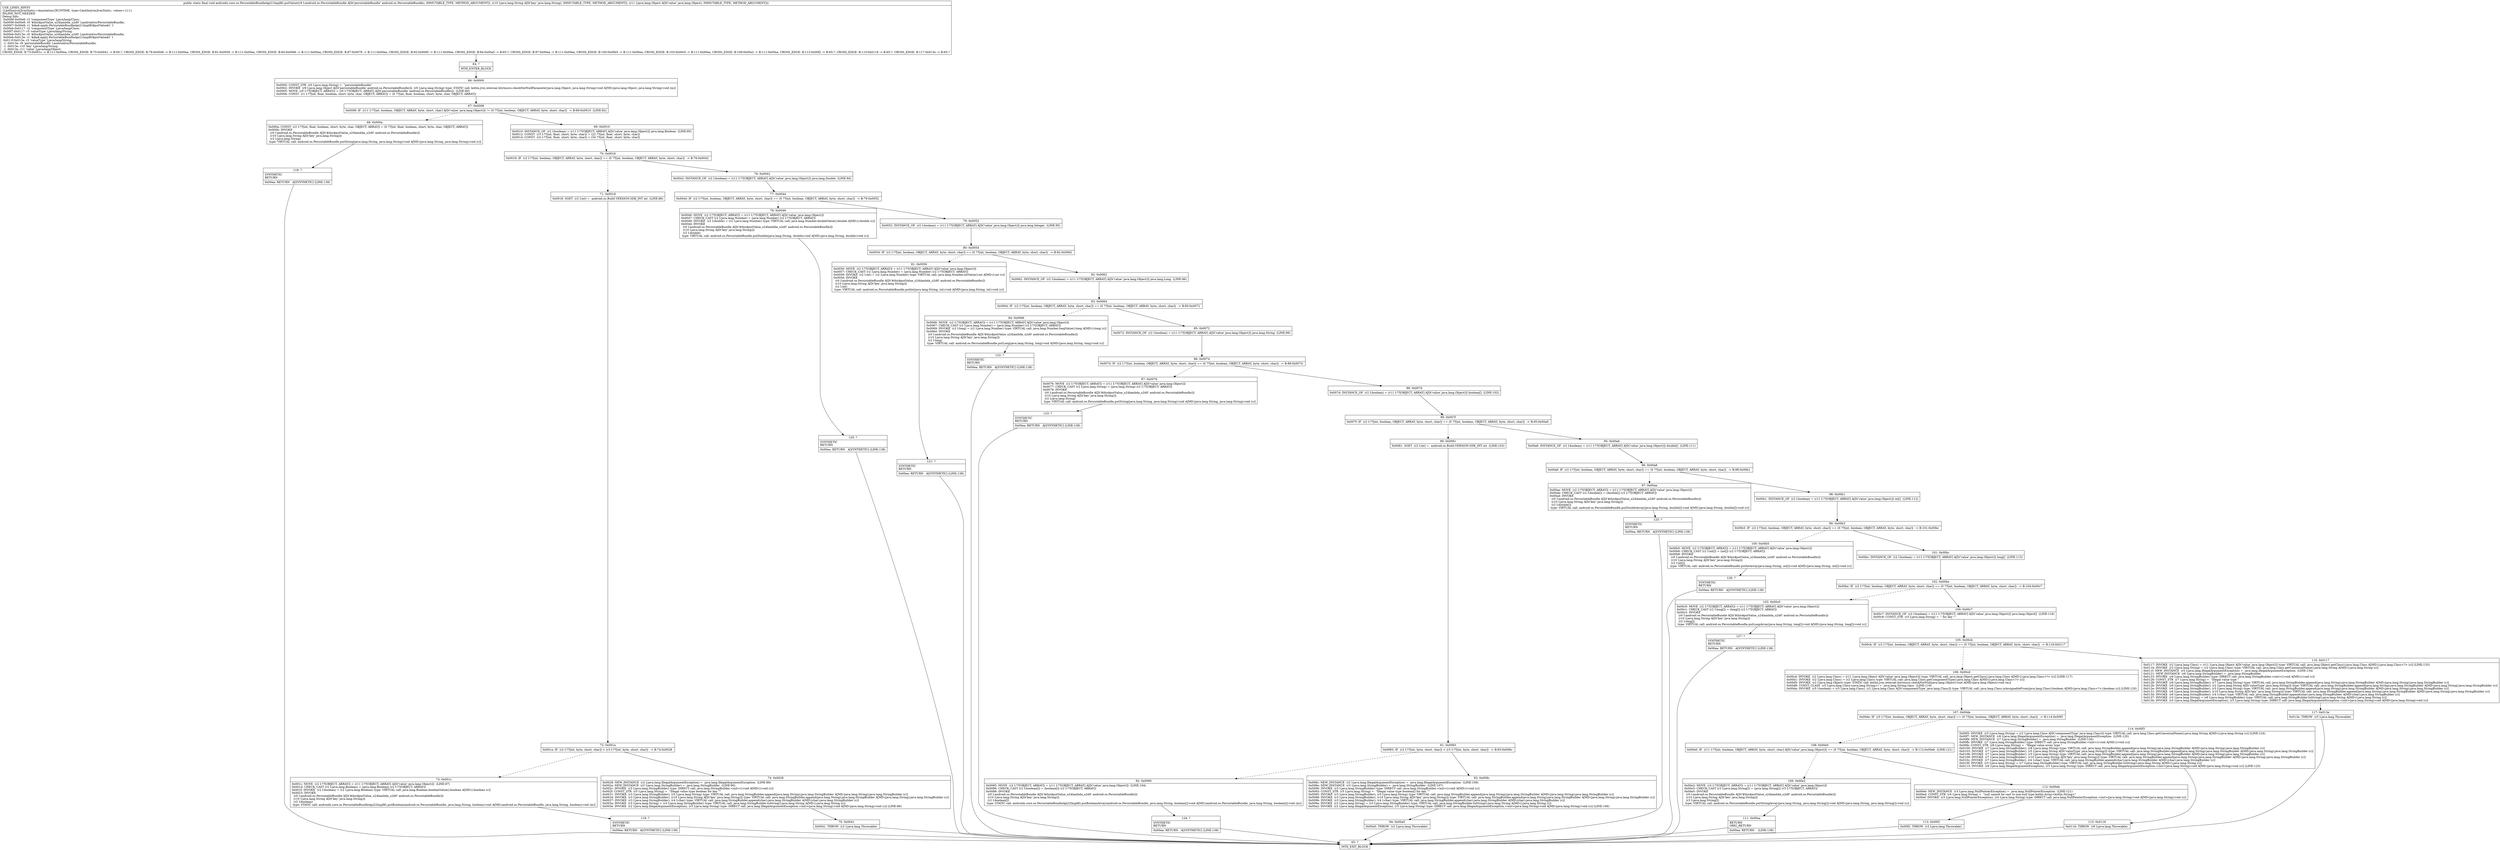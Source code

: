 digraph "CFG forandroidx.core.os.PersistableBundleApi21ImplKt.putValue(Landroid\/os\/PersistableBundle;Ljava\/lang\/String;Ljava\/lang\/Object;)V" {
Node_64 [shape=record,label="{64\:\ ?|MTH_ENTER_BLOCK\l}"];
Node_66 [shape=record,label="{66\:\ 0x0000|0x0000: CONST_STR  (r0 I:java.lang.String) =  \"persistableBundle\" \l0x0002: INVOKE  (r9 I:java.lang.Object A[D('persistableBundle' android.os.PersistableBundle)]), (r0 I:java.lang.String) type: STATIC call: kotlin.jvm.internal.Intrinsics.checkNotNullParameter(java.lang.Object, java.lang.String):void A[MD:(java.lang.Object, java.lang.String):void (m)]\l0x0005: MOVE  (r0 I:??[OBJECT, ARRAY]) = (r9 I:??[OBJECT, ARRAY] A[D('persistableBundle' android.os.PersistableBundle)])  (LINE:80)\l0x0006: CONST  (r1 I:??[int, float, boolean, short, byte, char, OBJECT, ARRAY]) = (0 ??[int, float, boolean, short, byte, char, OBJECT, ARRAY]) \l}"];
Node_67 [shape=record,label="{67\:\ 0x0008|0x0008: IF  (r11 I:??[int, boolean, OBJECT, ARRAY, byte, short, char] A[D('value' java.lang.Object)]) != (0 ??[int, boolean, OBJECT, ARRAY, byte, short, char])  \-\> B:69:0x0010  (LINE:82)\l}"];
Node_68 [shape=record,label="{68\:\ 0x000a|0x000a: CONST  (r2 I:??[int, float, boolean, short, byte, char, OBJECT, ARRAY]) = (0 ??[int, float, boolean, short, byte, char, OBJECT, ARRAY]) \l0x000b: INVOKE  \l  (r0 I:android.os.PersistableBundle A[D('$this$putValue_u24lambda_u2d0' android.os.PersistableBundle)])\l  (r10 I:java.lang.String A[D('key' java.lang.String)])\l  (r2 I:java.lang.String)\l type: VIRTUAL call: android.os.PersistableBundle.putString(java.lang.String, java.lang.String):void A[MD:(java.lang.String, java.lang.String):void (c)]\l}"];
Node_118 [shape=record,label="{118\:\ ?|SYNTHETIC\lRETURN\l|0x00ea: RETURN   A[SYNTHETIC] (LINE:138)\l}"];
Node_65 [shape=record,label="{65\:\ ?|MTH_EXIT_BLOCK\l}"];
Node_69 [shape=record,label="{69\:\ 0x0010|0x0010: INSTANCE_OF  (r2 I:boolean) = (r11 I:??[OBJECT, ARRAY] A[D('value' java.lang.Object)]) java.lang.Boolean  (LINE:85)\l0x0012: CONST  (r3 I:??[int, float, short, byte, char]) = (22 ??[int, float, short, byte, char]) \l0x0014: CONST  (r4 I:??[int, float, short, byte, char]) = (34 ??[int, float, short, byte, char]) \l}"];
Node_70 [shape=record,label="{70\:\ 0x0016|0x0016: IF  (r2 I:??[int, boolean, OBJECT, ARRAY, byte, short, char]) == (0 ??[int, boolean, OBJECT, ARRAY, byte, short, char])  \-\> B:76:0x0042 \l}"];
Node_71 [shape=record,label="{71\:\ 0x0018|0x0018: SGET  (r2 I:int) =  android.os.Build.VERSION.SDK_INT int  (LINE:86)\l}"];
Node_72 [shape=record,label="{72\:\ 0x001a|0x001a: IF  (r2 I:??[int, byte, short, char]) \< (r3 I:??[int, byte, short, char])  \-\> B:74:0x0028 \l}"];
Node_73 [shape=record,label="{73\:\ 0x001c|0x001c: MOVE  (r2 I:??[OBJECT, ARRAY]) = (r11 I:??[OBJECT, ARRAY] A[D('value' java.lang.Object)])  (LINE:87)\l0x001d: CHECK_CAST (r2 I:java.lang.Boolean) = (java.lang.Boolean) (r2 I:??[OBJECT, ARRAY]) \l0x001f: INVOKE  (r2 I:boolean) = (r2 I:java.lang.Boolean) type: VIRTUAL call: java.lang.Boolean.booleanValue():boolean A[MD:():boolean (c)]\l0x0023: INVOKE  \l  (r0 I:android.os.PersistableBundle A[D('$this$putValue_u24lambda_u2d0' android.os.PersistableBundle)])\l  (r10 I:java.lang.String A[D('key' java.lang.String)])\l  (r2 I:boolean)\l type: STATIC call: androidx.core.os.PersistableBundleApi22ImplKt.putBoolean(android.os.PersistableBundle, java.lang.String, boolean):void A[MD:(android.os.PersistableBundle, java.lang.String, boolean):void (m)]\l}"];
Node_119 [shape=record,label="{119\:\ ?|SYNTHETIC\lRETURN\l|0x00ea: RETURN   A[SYNTHETIC] (LINE:138)\l}"];
Node_74 [shape=record,label="{74\:\ 0x0028|0x0028: NEW_INSTANCE  (r2 I:java.lang.IllegalArgumentException) =  java.lang.IllegalArgumentException  (LINE:89)\l0x002a: NEW_INSTANCE  (r3 I:java.lang.StringBuilder) =  java.lang.StringBuilder  (LINE:90)\l0x002c: INVOKE  (r3 I:java.lang.StringBuilder) type: DIRECT call: java.lang.StringBuilder.\<init\>():void A[MD:():void (c)]\l0x002f: CONST_STR  (r5 I:java.lang.String) =  \"Illegal value type boolean for key \"\" \l0x0031: INVOKE  (r3 I:java.lang.StringBuilder), (r5 I:java.lang.String) type: VIRTUAL call: java.lang.StringBuilder.append(java.lang.String):java.lang.StringBuilder A[MD:(java.lang.String):java.lang.StringBuilder (c)]\l0x0034: INVOKE  (r3 I:java.lang.StringBuilder), (r10 I:java.lang.String A[D('key' java.lang.String)]) type: VIRTUAL call: java.lang.StringBuilder.append(java.lang.String):java.lang.StringBuilder A[MD:(java.lang.String):java.lang.StringBuilder (c)]\l0x0037: INVOKE  (r3 I:java.lang.StringBuilder), (r4 I:char) type: VIRTUAL call: java.lang.StringBuilder.append(char):java.lang.StringBuilder A[MD:(char):java.lang.StringBuilder (c)]\l0x003a: INVOKE  (r3 I:java.lang.String) = (r3 I:java.lang.StringBuilder) type: VIRTUAL call: java.lang.StringBuilder.toString():java.lang.String A[MD:():java.lang.String (c)]\l0x003e: INVOKE  (r2 I:java.lang.IllegalArgumentException), (r3 I:java.lang.String) type: DIRECT call: java.lang.IllegalArgumentException.\<init\>(java.lang.String):void A[MD:(java.lang.String):void (c)] (LINE:89)\l}"];
Node_75 [shape=record,label="{75\:\ 0x0041|0x0041: THROW  (r2 I:java.lang.Throwable) \l}"];
Node_76 [shape=record,label="{76\:\ 0x0042|0x0042: INSTANCE_OF  (r2 I:boolean) = (r11 I:??[OBJECT, ARRAY] A[D('value' java.lang.Object)]) java.lang.Double  (LINE:94)\l}"];
Node_77 [shape=record,label="{77\:\ 0x0044|0x0044: IF  (r2 I:??[int, boolean, OBJECT, ARRAY, byte, short, char]) == (0 ??[int, boolean, OBJECT, ARRAY, byte, short, char])  \-\> B:79:0x0052 \l}"];
Node_78 [shape=record,label="{78\:\ 0x0046|0x0046: MOVE  (r2 I:??[OBJECT, ARRAY]) = (r11 I:??[OBJECT, ARRAY] A[D('value' java.lang.Object)]) \l0x0047: CHECK_CAST (r2 I:java.lang.Number) = (java.lang.Number) (r2 I:??[OBJECT, ARRAY]) \l0x0049: INVOKE  (r2 I:double) = (r2 I:java.lang.Number) type: VIRTUAL call: java.lang.Number.doubleValue():double A[MD:():double (c)]\l0x004d: INVOKE  \l  (r0 I:android.os.PersistableBundle A[D('$this$putValue_u24lambda_u2d0' android.os.PersistableBundle)])\l  (r10 I:java.lang.String A[D('key' java.lang.String)])\l  (r2 I:double)\l type: VIRTUAL call: android.os.PersistableBundle.putDouble(java.lang.String, double):void A[MD:(java.lang.String, double):void (c)]\l}"];
Node_120 [shape=record,label="{120\:\ ?|SYNTHETIC\lRETURN\l|0x00ea: RETURN   A[SYNTHETIC] (LINE:138)\l}"];
Node_79 [shape=record,label="{79\:\ 0x0052|0x0052: INSTANCE_OF  (r2 I:boolean) = (r11 I:??[OBJECT, ARRAY] A[D('value' java.lang.Object)]) java.lang.Integer  (LINE:95)\l}"];
Node_80 [shape=record,label="{80\:\ 0x0054|0x0054: IF  (r2 I:??[int, boolean, OBJECT, ARRAY, byte, short, char]) == (0 ??[int, boolean, OBJECT, ARRAY, byte, short, char])  \-\> B:82:0x0062 \l}"];
Node_81 [shape=record,label="{81\:\ 0x0056|0x0056: MOVE  (r2 I:??[OBJECT, ARRAY]) = (r11 I:??[OBJECT, ARRAY] A[D('value' java.lang.Object)]) \l0x0057: CHECK_CAST (r2 I:java.lang.Number) = (java.lang.Number) (r2 I:??[OBJECT, ARRAY]) \l0x0059: INVOKE  (r2 I:int) = (r2 I:java.lang.Number) type: VIRTUAL call: java.lang.Number.intValue():int A[MD:():int (c)]\l0x005d: INVOKE  \l  (r0 I:android.os.PersistableBundle A[D('$this$putValue_u24lambda_u2d0' android.os.PersistableBundle)])\l  (r10 I:java.lang.String A[D('key' java.lang.String)])\l  (r2 I:int)\l type: VIRTUAL call: android.os.PersistableBundle.putInt(java.lang.String, int):void A[MD:(java.lang.String, int):void (c)]\l}"];
Node_121 [shape=record,label="{121\:\ ?|SYNTHETIC\lRETURN\l|0x00ea: RETURN   A[SYNTHETIC] (LINE:138)\l}"];
Node_82 [shape=record,label="{82\:\ 0x0062|0x0062: INSTANCE_OF  (r2 I:boolean) = (r11 I:??[OBJECT, ARRAY] A[D('value' java.lang.Object)]) java.lang.Long  (LINE:96)\l}"];
Node_83 [shape=record,label="{83\:\ 0x0064|0x0064: IF  (r2 I:??[int, boolean, OBJECT, ARRAY, byte, short, char]) == (0 ??[int, boolean, OBJECT, ARRAY, byte, short, char])  \-\> B:85:0x0072 \l}"];
Node_84 [shape=record,label="{84\:\ 0x0066|0x0066: MOVE  (r2 I:??[OBJECT, ARRAY]) = (r11 I:??[OBJECT, ARRAY] A[D('value' java.lang.Object)]) \l0x0067: CHECK_CAST (r2 I:java.lang.Number) = (java.lang.Number) (r2 I:??[OBJECT, ARRAY]) \l0x0069: INVOKE  (r2 I:long) = (r2 I:java.lang.Number) type: VIRTUAL call: java.lang.Number.longValue():long A[MD:():long (c)]\l0x006d: INVOKE  \l  (r0 I:android.os.PersistableBundle A[D('$this$putValue_u24lambda_u2d0' android.os.PersistableBundle)])\l  (r10 I:java.lang.String A[D('key' java.lang.String)])\l  (r2 I:long)\l type: VIRTUAL call: android.os.PersistableBundle.putLong(java.lang.String, long):void A[MD:(java.lang.String, long):void (c)]\l}"];
Node_122 [shape=record,label="{122\:\ ?|SYNTHETIC\lRETURN\l|0x00ea: RETURN   A[SYNTHETIC] (LINE:138)\l}"];
Node_85 [shape=record,label="{85\:\ 0x0072|0x0072: INSTANCE_OF  (r2 I:boolean) = (r11 I:??[OBJECT, ARRAY] A[D('value' java.lang.Object)]) java.lang.String  (LINE:99)\l}"];
Node_86 [shape=record,label="{86\:\ 0x0074|0x0074: IF  (r2 I:??[int, boolean, OBJECT, ARRAY, byte, short, char]) == (0 ??[int, boolean, OBJECT, ARRAY, byte, short, char])  \-\> B:88:0x007d \l}"];
Node_87 [shape=record,label="{87\:\ 0x0076|0x0076: MOVE  (r2 I:??[OBJECT, ARRAY]) = (r11 I:??[OBJECT, ARRAY] A[D('value' java.lang.Object)]) \l0x0077: CHECK_CAST (r2 I:java.lang.String) = (java.lang.String) (r2 I:??[OBJECT, ARRAY]) \l0x0079: INVOKE  \l  (r0 I:android.os.PersistableBundle A[D('$this$putValue_u24lambda_u2d0' android.os.PersistableBundle)])\l  (r10 I:java.lang.String A[D('key' java.lang.String)])\l  (r2 I:java.lang.String)\l type: VIRTUAL call: android.os.PersistableBundle.putString(java.lang.String, java.lang.String):void A[MD:(java.lang.String, java.lang.String):void (c)]\l}"];
Node_123 [shape=record,label="{123\:\ ?|SYNTHETIC\lRETURN\l|0x00ea: RETURN   A[SYNTHETIC] (LINE:138)\l}"];
Node_88 [shape=record,label="{88\:\ 0x007d|0x007d: INSTANCE_OF  (r2 I:boolean) = (r11 I:??[OBJECT, ARRAY] A[D('value' java.lang.Object)]) boolean[]  (LINE:102)\l}"];
Node_89 [shape=record,label="{89\:\ 0x007f|0x007f: IF  (r2 I:??[int, boolean, OBJECT, ARRAY, byte, short, char]) == (0 ??[int, boolean, OBJECT, ARRAY, byte, short, char])  \-\> B:95:0x00a6 \l}"];
Node_90 [shape=record,label="{90\:\ 0x0081|0x0081: SGET  (r2 I:int) =  android.os.Build.VERSION.SDK_INT int  (LINE:103)\l}"];
Node_91 [shape=record,label="{91\:\ 0x0083|0x0083: IF  (r2 I:??[int, byte, short, char]) \< (r3 I:??[int, byte, short, char])  \-\> B:93:0x008c \l}"];
Node_92 [shape=record,label="{92\:\ 0x0085|0x0085: MOVE  (r2 I:??[OBJECT, ARRAY]) = (r11 I:??[OBJECT, ARRAY] A[D('value' java.lang.Object)])  (LINE:104)\l0x0086: CHECK_CAST (r2 I:boolean[]) = (boolean[]) (r2 I:??[OBJECT, ARRAY]) \l0x0088: INVOKE  \l  (r0 I:android.os.PersistableBundle A[D('$this$putValue_u24lambda_u2d0' android.os.PersistableBundle)])\l  (r10 I:java.lang.String A[D('key' java.lang.String)])\l  (r2 I:boolean[])\l type: STATIC call: androidx.core.os.PersistableBundleApi22ImplKt.putBooleanArray(android.os.PersistableBundle, java.lang.String, boolean[]):void A[MD:(android.os.PersistableBundle, java.lang.String, boolean[]):void (m)]\l}"];
Node_124 [shape=record,label="{124\:\ ?|SYNTHETIC\lRETURN\l|0x00ea: RETURN   A[SYNTHETIC] (LINE:138)\l}"];
Node_93 [shape=record,label="{93\:\ 0x008c|0x008c: NEW_INSTANCE  (r2 I:java.lang.IllegalArgumentException) =  java.lang.IllegalArgumentException  (LINE:106)\l0x008e: NEW_INSTANCE  (r3 I:java.lang.StringBuilder) =  java.lang.StringBuilder  (LINE:107)\l0x0090: INVOKE  (r3 I:java.lang.StringBuilder) type: DIRECT call: java.lang.StringBuilder.\<init\>():void A[MD:():void (c)]\l0x0093: CONST_STR  (r5 I:java.lang.String) =  \"Illegal value type boolean[] for key \"\" \l0x0095: INVOKE  (r3 I:java.lang.StringBuilder), (r5 I:java.lang.String) type: VIRTUAL call: java.lang.StringBuilder.append(java.lang.String):java.lang.StringBuilder A[MD:(java.lang.String):java.lang.StringBuilder (c)]\l0x0098: INVOKE  (r3 I:java.lang.StringBuilder), (r10 I:java.lang.String A[D('key' java.lang.String)]) type: VIRTUAL call: java.lang.StringBuilder.append(java.lang.String):java.lang.StringBuilder A[MD:(java.lang.String):java.lang.StringBuilder (c)]\l0x009b: INVOKE  (r3 I:java.lang.StringBuilder), (r4 I:char) type: VIRTUAL call: java.lang.StringBuilder.append(char):java.lang.StringBuilder A[MD:(char):java.lang.StringBuilder (c)]\l0x009e: INVOKE  (r3 I:java.lang.String) = (r3 I:java.lang.StringBuilder) type: VIRTUAL call: java.lang.StringBuilder.toString():java.lang.String A[MD:():java.lang.String (c)]\l0x00a2: INVOKE  (r2 I:java.lang.IllegalArgumentException), (r3 I:java.lang.String) type: DIRECT call: java.lang.IllegalArgumentException.\<init\>(java.lang.String):void A[MD:(java.lang.String):void (c)] (LINE:106)\l}"];
Node_94 [shape=record,label="{94\:\ 0x00a5|0x00a5: THROW  (r2 I:java.lang.Throwable) \l}"];
Node_95 [shape=record,label="{95\:\ 0x00a6|0x00a6: INSTANCE_OF  (r2 I:boolean) = (r11 I:??[OBJECT, ARRAY] A[D('value' java.lang.Object)]) double[]  (LINE:111)\l}"];
Node_96 [shape=record,label="{96\:\ 0x00a8|0x00a8: IF  (r2 I:??[int, boolean, OBJECT, ARRAY, byte, short, char]) == (0 ??[int, boolean, OBJECT, ARRAY, byte, short, char])  \-\> B:98:0x00b1 \l}"];
Node_97 [shape=record,label="{97\:\ 0x00aa|0x00aa: MOVE  (r2 I:??[OBJECT, ARRAY]) = (r11 I:??[OBJECT, ARRAY] A[D('value' java.lang.Object)]) \l0x00ab: CHECK_CAST (r2 I:double[]) = (double[]) (r2 I:??[OBJECT, ARRAY]) \l0x00ad: INVOKE  \l  (r0 I:android.os.PersistableBundle A[D('$this$putValue_u24lambda_u2d0' android.os.PersistableBundle)])\l  (r10 I:java.lang.String A[D('key' java.lang.String)])\l  (r2 I:double[])\l type: VIRTUAL call: android.os.PersistableBundle.putDoubleArray(java.lang.String, double[]):void A[MD:(java.lang.String, double[]):void (c)]\l}"];
Node_125 [shape=record,label="{125\:\ ?|SYNTHETIC\lRETURN\l|0x00ea: RETURN   A[SYNTHETIC] (LINE:138)\l}"];
Node_98 [shape=record,label="{98\:\ 0x00b1|0x00b1: INSTANCE_OF  (r2 I:boolean) = (r11 I:??[OBJECT, ARRAY] A[D('value' java.lang.Object)]) int[]  (LINE:112)\l}"];
Node_99 [shape=record,label="{99\:\ 0x00b3|0x00b3: IF  (r2 I:??[int, boolean, OBJECT, ARRAY, byte, short, char]) == (0 ??[int, boolean, OBJECT, ARRAY, byte, short, char])  \-\> B:101:0x00bc \l}"];
Node_100 [shape=record,label="{100\:\ 0x00b5|0x00b5: MOVE  (r2 I:??[OBJECT, ARRAY]) = (r11 I:??[OBJECT, ARRAY] A[D('value' java.lang.Object)]) \l0x00b6: CHECK_CAST (r2 I:int[]) = (int[]) (r2 I:??[OBJECT, ARRAY]) \l0x00b8: INVOKE  \l  (r0 I:android.os.PersistableBundle A[D('$this$putValue_u24lambda_u2d0' android.os.PersistableBundle)])\l  (r10 I:java.lang.String A[D('key' java.lang.String)])\l  (r2 I:int[])\l type: VIRTUAL call: android.os.PersistableBundle.putIntArray(java.lang.String, int[]):void A[MD:(java.lang.String, int[]):void (c)]\l}"];
Node_126 [shape=record,label="{126\:\ ?|SYNTHETIC\lRETURN\l|0x00ea: RETURN   A[SYNTHETIC] (LINE:138)\l}"];
Node_101 [shape=record,label="{101\:\ 0x00bc|0x00bc: INSTANCE_OF  (r2 I:boolean) = (r11 I:??[OBJECT, ARRAY] A[D('value' java.lang.Object)]) long[]  (LINE:113)\l}"];
Node_102 [shape=record,label="{102\:\ 0x00be|0x00be: IF  (r2 I:??[int, boolean, OBJECT, ARRAY, byte, short, char]) == (0 ??[int, boolean, OBJECT, ARRAY, byte, short, char])  \-\> B:104:0x00c7 \l}"];
Node_103 [shape=record,label="{103\:\ 0x00c0|0x00c0: MOVE  (r2 I:??[OBJECT, ARRAY]) = (r11 I:??[OBJECT, ARRAY] A[D('value' java.lang.Object)]) \l0x00c1: CHECK_CAST (r2 I:long[]) = (long[]) (r2 I:??[OBJECT, ARRAY]) \l0x00c3: INVOKE  \l  (r0 I:android.os.PersistableBundle A[D('$this$putValue_u24lambda_u2d0' android.os.PersistableBundle)])\l  (r10 I:java.lang.String A[D('key' java.lang.String)])\l  (r2 I:long[])\l type: VIRTUAL call: android.os.PersistableBundle.putLongArray(java.lang.String, long[]):void A[MD:(java.lang.String, long[]):void (c)]\l}"];
Node_127 [shape=record,label="{127\:\ ?|SYNTHETIC\lRETURN\l|0x00ea: RETURN   A[SYNTHETIC] (LINE:138)\l}"];
Node_104 [shape=record,label="{104\:\ 0x00c7|0x00c7: INSTANCE_OF  (r2 I:boolean) = (r11 I:??[OBJECT, ARRAY] A[D('value' java.lang.Object)]) java.lang.Object[]  (LINE:116)\l0x00c9: CONST_STR  (r3 I:java.lang.String) =  \" for key \"\" \l}"];
Node_105 [shape=record,label="{105\:\ 0x00cb|0x00cb: IF  (r2 I:??[int, boolean, OBJECT, ARRAY, byte, short, char]) == (0 ??[int, boolean, OBJECT, ARRAY, byte, short, char])  \-\> B:116:0x0117 \l}"];
Node_106 [shape=record,label="{106\:\ 0x00cd|0x00cd: INVOKE  (r2 I:java.lang.Class) = (r11 I:java.lang.Object A[D('value' java.lang.Object)]) type: VIRTUAL call: java.lang.Object.getClass():java.lang.Class A[MD:():java.lang.Class\<?\> (c)] (LINE:117)\l0x00d1: INVOKE  (r2 I:java.lang.Class) = (r2 I:java.lang.Class) type: VIRTUAL call: java.lang.Class.getComponentType():java.lang.Class A[MD:():java.lang.Class\<?\> (c)]\l0x00d5: INVOKE  (r2 I:java.lang.Object) type: STATIC call: kotlin.jvm.internal.Intrinsics.checkNotNull(java.lang.Object):void A[MD:(java.lang.Object):void (m)]\l0x00d8: CONST_CLASS  (r5 I:java.lang.Class\<java.lang.String\>) =  java.lang.String.class  (LINE:119)\l0x00da: INVOKE  (r5 I:boolean) = (r5 I:java.lang.Class), (r2 I:java.lang.Class A[D('componentType' java.lang.Class)]) type: VIRTUAL call: java.lang.Class.isAssignableFrom(java.lang.Class):boolean A[MD:(java.lang.Class\<?\>):boolean (c)] (LINE:120)\l}"];
Node_107 [shape=record,label="{107\:\ 0x00de|0x00de: IF  (r5 I:??[int, boolean, OBJECT, ARRAY, byte, short, char]) == (0 ??[int, boolean, OBJECT, ARRAY, byte, short, char])  \-\> B:114:0x00f3 \l}"];
Node_108 [shape=record,label="{108\:\ 0x00e0|0x00e0: IF  (r11 I:??[int, boolean, OBJECT, ARRAY, byte, short, char] A[D('value' java.lang.Object)]) == (0 ??[int, boolean, OBJECT, ARRAY, byte, short, char])  \-\> B:112:0x00eb  (LINE:121)\l}"];
Node_109 [shape=record,label="{109\:\ 0x00e2|0x00e2: MOVE  (r3 I:??[OBJECT, ARRAY]) = (r11 I:??[OBJECT, ARRAY] A[D('value' java.lang.Object)]) \l0x00e3: CHECK_CAST (r3 I:java.lang.String[]) = (java.lang.String[]) (r3 I:??[OBJECT, ARRAY]) \l0x00e5: INVOKE  \l  (r0 I:android.os.PersistableBundle A[D('$this$putValue_u24lambda_u2d0' android.os.PersistableBundle)])\l  (r10 I:java.lang.String A[D('key' java.lang.String)])\l  (r3 I:java.lang.String[])\l type: VIRTUAL call: android.os.PersistableBundle.putStringArray(java.lang.String, java.lang.String[]):void A[MD:(java.lang.String, java.lang.String[]):void (c)]\l}"];
Node_111 [shape=record,label="{111\:\ 0x00ea|RETURN\lORIG_RETURN\l|0x00ea: RETURN    (LINE:138)\l}"];
Node_112 [shape=record,label="{112\:\ 0x00eb|0x00eb: NEW_INSTANCE  (r3 I:java.lang.NullPointerException) =  java.lang.NullPointerException  (LINE:121)\l0x00ed: CONST_STR  (r4 I:java.lang.String) =  \"null cannot be cast to non\-null type kotlin.Array\<kotlin.String\>\" \l0x00ef: INVOKE  (r3 I:java.lang.NullPointerException), (r4 I:java.lang.String) type: DIRECT call: java.lang.NullPointerException.\<init\>(java.lang.String):void A[MD:(java.lang.String):void (c)]\l}"];
Node_113 [shape=record,label="{113\:\ 0x00f2|0x00f2: THROW  (r3 I:java.lang.Throwable) \l}"];
Node_114 [shape=record,label="{114\:\ 0x00f3|0x00f3: INVOKE  (r5 I:java.lang.String) = (r2 I:java.lang.Class A[D('componentType' java.lang.Class)]) type: VIRTUAL call: java.lang.Class.getCanonicalName():java.lang.String A[MD:():java.lang.String (c)] (LINE:124)\l0x00f7: NEW_INSTANCE  (r6 I:java.lang.IllegalArgumentException) =  java.lang.IllegalArgumentException  (LINE:125)\l0x00f9: NEW_INSTANCE  (r7 I:java.lang.StringBuilder) =  java.lang.StringBuilder  (LINE:126)\l0x00fb: INVOKE  (r7 I:java.lang.StringBuilder) type: DIRECT call: java.lang.StringBuilder.\<init\>():void A[MD:():void (c)]\l0x00fe: CONST_STR  (r8 I:java.lang.String) =  \"Illegal value array type \" \l0x0100: INVOKE  (r7 I:java.lang.StringBuilder), (r8 I:java.lang.String) type: VIRTUAL call: java.lang.StringBuilder.append(java.lang.String):java.lang.StringBuilder A[MD:(java.lang.String):java.lang.StringBuilder (c)]\l0x0103: INVOKE  (r7 I:java.lang.StringBuilder), (r5 I:java.lang.String A[D('valueType' java.lang.String)]) type: VIRTUAL call: java.lang.StringBuilder.append(java.lang.String):java.lang.StringBuilder A[MD:(java.lang.String):java.lang.StringBuilder (c)]\l0x0106: INVOKE  (r7 I:java.lang.StringBuilder), (r3 I:java.lang.String) type: VIRTUAL call: java.lang.StringBuilder.append(java.lang.String):java.lang.StringBuilder A[MD:(java.lang.String):java.lang.StringBuilder (c)]\l0x0109: INVOKE  (r7 I:java.lang.StringBuilder), (r10 I:java.lang.String A[D('key' java.lang.String)]) type: VIRTUAL call: java.lang.StringBuilder.append(java.lang.String):java.lang.StringBuilder A[MD:(java.lang.String):java.lang.StringBuilder (c)]\l0x010c: INVOKE  (r7 I:java.lang.StringBuilder), (r4 I:char) type: VIRTUAL call: java.lang.StringBuilder.append(char):java.lang.StringBuilder A[MD:(char):java.lang.StringBuilder (c)]\l0x010f: INVOKE  (r3 I:java.lang.String) = (r7 I:java.lang.StringBuilder) type: VIRTUAL call: java.lang.StringBuilder.toString():java.lang.String A[MD:():java.lang.String (c)]\l0x0113: INVOKE  (r6 I:java.lang.IllegalArgumentException), (r3 I:java.lang.String) type: DIRECT call: java.lang.IllegalArgumentException.\<init\>(java.lang.String):void A[MD:(java.lang.String):void (c)] (LINE:125)\l}"];
Node_115 [shape=record,label="{115\:\ 0x0116|0x0116: THROW  (r6 I:java.lang.Throwable) \l}"];
Node_116 [shape=record,label="{116\:\ 0x0117|0x0117: INVOKE  (r2 I:java.lang.Class) = (r11 I:java.lang.Object A[D('value' java.lang.Object)]) type: VIRTUAL call: java.lang.Object.getClass():java.lang.Class A[MD:():java.lang.Class\<?\> (c)] (LINE:133)\l0x011b: INVOKE  (r2 I:java.lang.String) = (r2 I:java.lang.Class) type: VIRTUAL call: java.lang.Class.getCanonicalName():java.lang.String A[MD:():java.lang.String (c)]\l0x011f: NEW_INSTANCE  (r5 I:java.lang.IllegalArgumentException) =  java.lang.IllegalArgumentException  (LINE:134)\l0x0121: NEW_INSTANCE  (r6 I:java.lang.StringBuilder) =  java.lang.StringBuilder \l0x0123: INVOKE  (r6 I:java.lang.StringBuilder) type: DIRECT call: java.lang.StringBuilder.\<init\>():void A[MD:():void (c)]\l0x0126: CONST_STR  (r7 I:java.lang.String) =  \"Illegal value type \" \l0x0128: INVOKE  (r6 I:java.lang.StringBuilder), (r7 I:java.lang.String) type: VIRTUAL call: java.lang.StringBuilder.append(java.lang.String):java.lang.StringBuilder A[MD:(java.lang.String):java.lang.StringBuilder (c)]\l0x012b: INVOKE  (r6 I:java.lang.StringBuilder), (r2 I:java.lang.String A[D('valueType' java.lang.String)]) type: VIRTUAL call: java.lang.StringBuilder.append(java.lang.String):java.lang.StringBuilder A[MD:(java.lang.String):java.lang.StringBuilder (c)]\l0x012e: INVOKE  (r6 I:java.lang.StringBuilder), (r3 I:java.lang.String) type: VIRTUAL call: java.lang.StringBuilder.append(java.lang.String):java.lang.StringBuilder A[MD:(java.lang.String):java.lang.StringBuilder (c)]\l0x0131: INVOKE  (r6 I:java.lang.StringBuilder), (r10 I:java.lang.String A[D('key' java.lang.String)]) type: VIRTUAL call: java.lang.StringBuilder.append(java.lang.String):java.lang.StringBuilder A[MD:(java.lang.String):java.lang.StringBuilder (c)]\l0x0134: INVOKE  (r6 I:java.lang.StringBuilder), (r4 I:char) type: VIRTUAL call: java.lang.StringBuilder.append(char):java.lang.StringBuilder A[MD:(char):java.lang.StringBuilder (c)]\l0x0137: INVOKE  (r3 I:java.lang.String) = (r6 I:java.lang.StringBuilder) type: VIRTUAL call: java.lang.StringBuilder.toString():java.lang.String A[MD:():java.lang.String (c)]\l0x013b: INVOKE  (r5 I:java.lang.IllegalArgumentException), (r3 I:java.lang.String) type: DIRECT call: java.lang.IllegalArgumentException.\<init\>(java.lang.String):void A[MD:(java.lang.String):void (c)]\l}"];
Node_117 [shape=record,label="{117\:\ 0x013e|0x013e: THROW  (r5 I:java.lang.Throwable) \l}"];
MethodNode[shape=record,label="{public static final void androidx.core.os.PersistableBundleApi21ImplKt.putValue((r9 I:android.os.PersistableBundle A[D('persistableBundle' android.os.PersistableBundle), IMMUTABLE_TYPE, METHOD_ARGUMENT]), (r10 I:java.lang.String A[D('key' java.lang.String), IMMUTABLE_TYPE, METHOD_ARGUMENT]), (r11 I:java.lang.Object A[D('value' java.lang.Object), IMMUTABLE_TYPE, METHOD_ARGUMENT]))  | USE_LINES_HINTS\l\{Lkotlin\/jvm\/JvmStatic;=Annotation\{RUNTIME, type=Lkotlin\/jvm\/JvmStatic;, values=\{\}\}\}\lINLINE_NOT_NEEDED\lDebug Info:\l  0x00d8\-0x00e8: r2 'componentType' Ljava\/lang\/Class;\l  0x0006\-0x00e9: r0 '$this$putValue_u24lambda_u2d0' Landroid\/os\/PersistableBundle;\l  0x0007\-0x00e9: r1 '$i$a$\-apply\-PersistableBundleApi21ImplKt$putValue$1' I\l  0x00eb\-0x0117: r2 'componentType' Ljava\/lang\/Class;\l  0x00f7\-0x0117: r5 'valueType' Ljava\/lang\/String;\l  0x00eb\-0x013e: r0 '$this$putValue_u24lambda_u2d0' Landroid\/os\/PersistableBundle;\l  0x00eb\-0x013e: r1 '$i$a$\-apply\-PersistableBundleApi21ImplKt$putValue$1' I\l  0x011f\-0x013e: r2 'valueType' Ljava\/lang\/String;\l  \-1 \-0x013e: r9 'persistableBundle' Landroid\/os\/PersistableBundle;\l  \-1 \-0x013e: r10 'key' Ljava\/lang\/String;\l  \-1 \-0x013e: r11 'value' Ljava\/lang\/Object;\lCROSS_EDGE: B:73:0x001c \-\> B:111:0x00ea, CROSS_EDGE: B:75:0x0041 \-\> B:65:?, CROSS_EDGE: B:78:0x0046 \-\> B:111:0x00ea, CROSS_EDGE: B:81:0x0056 \-\> B:111:0x00ea, CROSS_EDGE: B:84:0x0066 \-\> B:111:0x00ea, CROSS_EDGE: B:87:0x0076 \-\> B:111:0x00ea, CROSS_EDGE: B:92:0x0085 \-\> B:111:0x00ea, CROSS_EDGE: B:94:0x00a5 \-\> B:65:?, CROSS_EDGE: B:97:0x00aa \-\> B:111:0x00ea, CROSS_EDGE: B:100:0x00b5 \-\> B:111:0x00ea, CROSS_EDGE: B:103:0x00c0 \-\> B:111:0x00ea, CROSS_EDGE: B:109:0x00e2 \-\> B:111:0x00ea, CROSS_EDGE: B:113:0x00f2 \-\> B:65:?, CROSS_EDGE: B:115:0x0116 \-\> B:65:?, CROSS_EDGE: B:117:0x013e \-\> B:65:?\l}"];
MethodNode -> Node_64;Node_64 -> Node_66;
Node_66 -> Node_67;
Node_67 -> Node_68[style=dashed];
Node_67 -> Node_69;
Node_68 -> Node_118;
Node_118 -> Node_65;
Node_69 -> Node_70;
Node_70 -> Node_71[style=dashed];
Node_70 -> Node_76;
Node_71 -> Node_72;
Node_72 -> Node_73[style=dashed];
Node_72 -> Node_74;
Node_73 -> Node_119;
Node_119 -> Node_65;
Node_74 -> Node_75;
Node_75 -> Node_65;
Node_76 -> Node_77;
Node_77 -> Node_78[style=dashed];
Node_77 -> Node_79;
Node_78 -> Node_120;
Node_120 -> Node_65;
Node_79 -> Node_80;
Node_80 -> Node_81[style=dashed];
Node_80 -> Node_82;
Node_81 -> Node_121;
Node_121 -> Node_65;
Node_82 -> Node_83;
Node_83 -> Node_84[style=dashed];
Node_83 -> Node_85;
Node_84 -> Node_122;
Node_122 -> Node_65;
Node_85 -> Node_86;
Node_86 -> Node_87[style=dashed];
Node_86 -> Node_88;
Node_87 -> Node_123;
Node_123 -> Node_65;
Node_88 -> Node_89;
Node_89 -> Node_90[style=dashed];
Node_89 -> Node_95;
Node_90 -> Node_91;
Node_91 -> Node_92[style=dashed];
Node_91 -> Node_93;
Node_92 -> Node_124;
Node_124 -> Node_65;
Node_93 -> Node_94;
Node_94 -> Node_65;
Node_95 -> Node_96;
Node_96 -> Node_97[style=dashed];
Node_96 -> Node_98;
Node_97 -> Node_125;
Node_125 -> Node_65;
Node_98 -> Node_99;
Node_99 -> Node_100[style=dashed];
Node_99 -> Node_101;
Node_100 -> Node_126;
Node_126 -> Node_65;
Node_101 -> Node_102;
Node_102 -> Node_103[style=dashed];
Node_102 -> Node_104;
Node_103 -> Node_127;
Node_127 -> Node_65;
Node_104 -> Node_105;
Node_105 -> Node_106[style=dashed];
Node_105 -> Node_116;
Node_106 -> Node_107;
Node_107 -> Node_108[style=dashed];
Node_107 -> Node_114;
Node_108 -> Node_109[style=dashed];
Node_108 -> Node_112;
Node_109 -> Node_111;
Node_111 -> Node_65;
Node_112 -> Node_113;
Node_113 -> Node_65;
Node_114 -> Node_115;
Node_115 -> Node_65;
Node_116 -> Node_117;
Node_117 -> Node_65;
}

